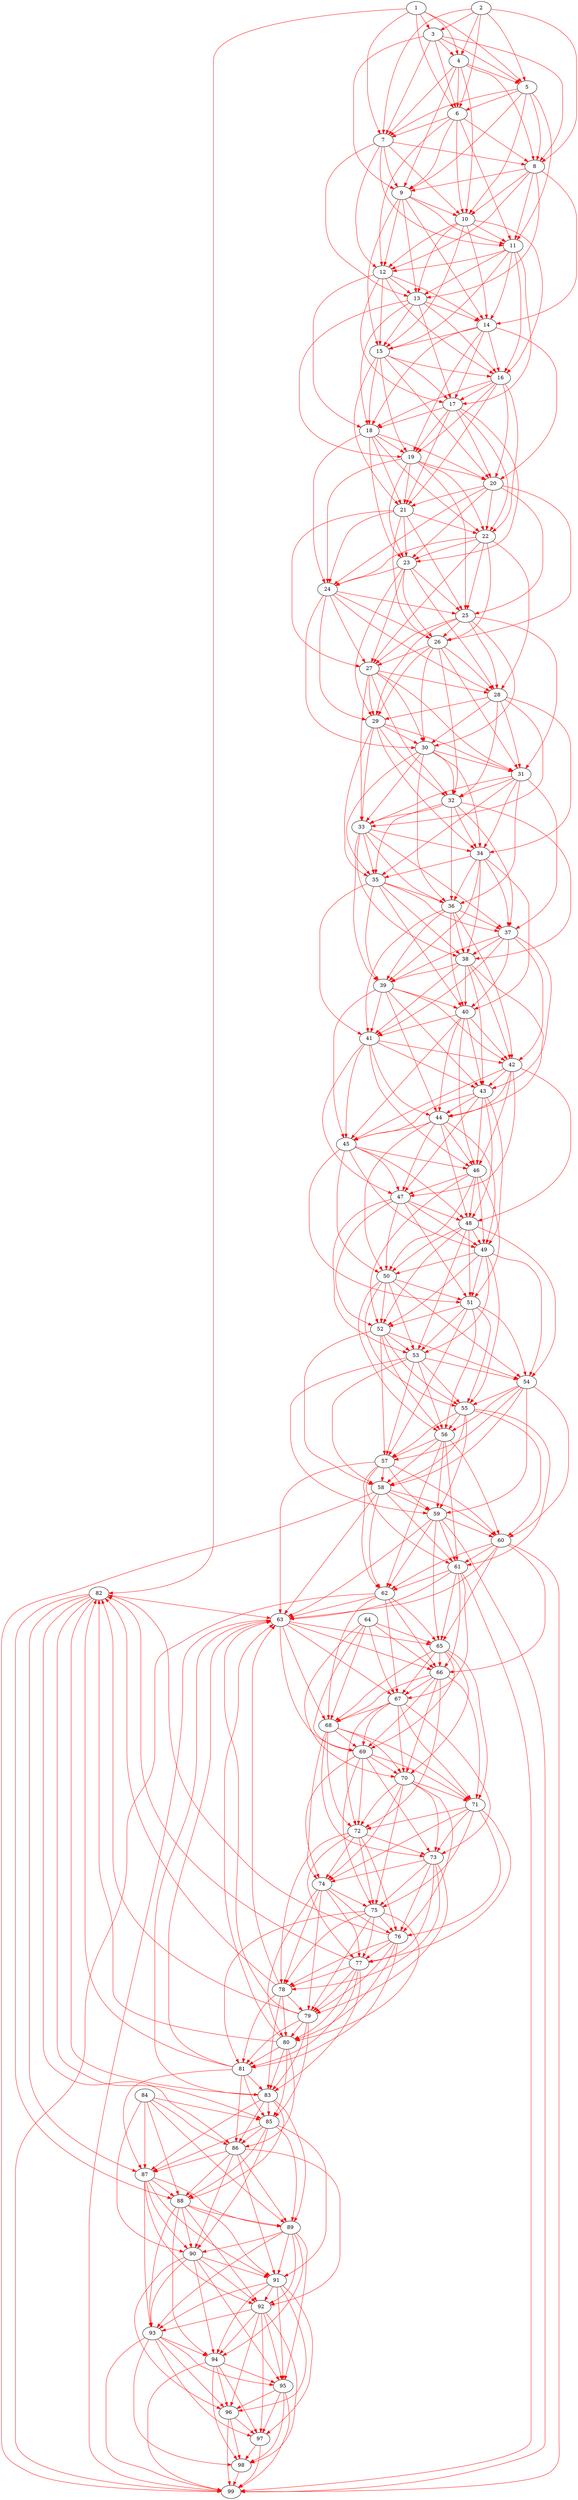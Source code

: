 digraph g {
edge [color = red]
  1 -> 82
  1 -> 3
  1 -> 4
  1 -> 5
  1 -> 6
  1 -> 7
  2 -> 3
  2 -> 4
  2 -> 5
  2 -> 6
  2 -> 7
  2 -> 8
  3 -> 4
  3 -> 5
  3 -> 6
  3 -> 7
  3 -> 8
  3 -> 9
  4 -> 5
  4 -> 6
  4 -> 7
  4 -> 8
  4 -> 9
  4 -> 10
  5 -> 6
  5 -> 7
  5 -> 8
  5 -> 9
  5 -> 10
  5 -> 11
  6 -> 7
  6 -> 8
  6 -> 9
  6 -> 10
  6 -> 11
  6 -> 12
  7 -> 8
  7 -> 9
  7 -> 10
  7 -> 11
  7 -> 12
  7 -> 13
  8 -> 9
  8 -> 10
  8 -> 11
  8 -> 12
  8 -> 13
  8 -> 14
  9 -> 10
  9 -> 11
  9 -> 12
  9 -> 13
  9 -> 14
  9 -> 15
  10 -> 11
  10 -> 12
  10 -> 13
  10 -> 14
  10 -> 15
  10 -> 16
  11 -> 12
  11 -> 13
  11 -> 14
  11 -> 15
  11 -> 16
  11 -> 17
  12 -> 13
  12 -> 14
  12 -> 15
  12 -> 16
  12 -> 17
  12 -> 18
  13 -> 14
  13 -> 15
  13 -> 16
  13 -> 17
  13 -> 18
  13 -> 19
  14 -> 15
  14 -> 16
  14 -> 17
  14 -> 18
  14 -> 19
  14 -> 20
  15 -> 16
  15 -> 17
  15 -> 18
  15 -> 19
  15 -> 20
  15 -> 21
  16 -> 17
  16 -> 18
  16 -> 19
  16 -> 20
  16 -> 21
  16 -> 22
  17 -> 18
  17 -> 19
  17 -> 20
  17 -> 21
  17 -> 22
  17 -> 23
  18 -> 19
  18 -> 20
  18 -> 21
  18 -> 22
  18 -> 23
  18 -> 24
  19 -> 20
  19 -> 21
  19 -> 22
  19 -> 23
  19 -> 24
  19 -> 25
  20 -> 21
  20 -> 22
  20 -> 23
  20 -> 24
  20 -> 25
  20 -> 26
  21 -> 22
  21 -> 23
  21 -> 24
  21 -> 25
  21 -> 26
  21 -> 27
  22 -> 23
  22 -> 24
  22 -> 25
  22 -> 26
  22 -> 27
  22 -> 28
  23 -> 24
  23 -> 25
  23 -> 26
  23 -> 27
  23 -> 28
  23 -> 29
  24 -> 25
  24 -> 26
  24 -> 27
  24 -> 28
  24 -> 29
  24 -> 30
  25 -> 26
  25 -> 27
  25 -> 28
  25 -> 29
  25 -> 30
  25 -> 31
  26 -> 27
  26 -> 28
  26 -> 29
  26 -> 30
  26 -> 31
  26 -> 32
  27 -> 28
  27 -> 29
  27 -> 30
  27 -> 31
  27 -> 32
  27 -> 33
  28 -> 29
  28 -> 30
  28 -> 31
  28 -> 32
  28 -> 33
  28 -> 34
  29 -> 30
  29 -> 31
  29 -> 32
  29 -> 33
  29 -> 34
  29 -> 35
  30 -> 31
  30 -> 32
  30 -> 33
  30 -> 34
  30 -> 35
  30 -> 36
  31 -> 32
  31 -> 33
  31 -> 34
  31 -> 35
  31 -> 36
  31 -> 37
  32 -> 33
  32 -> 34
  32 -> 35
  32 -> 36
  32 -> 37
  32 -> 38
  33 -> 34
  33 -> 35
  33 -> 36
  33 -> 37
  33 -> 38
  33 -> 39
  34 -> 35
  34 -> 36
  34 -> 37
  34 -> 38
  34 -> 39
  34 -> 40
  35 -> 36
  35 -> 37
  35 -> 38
  35 -> 39
  35 -> 40
  35 -> 41
  36 -> 37
  36 -> 38
  36 -> 39
  36 -> 40
  36 -> 41
  36 -> 42
  37 -> 38
  37 -> 39
  37 -> 40
  37 -> 41
  37 -> 42
  37 -> 43
  38 -> 39
  38 -> 40
  38 -> 41
  38 -> 42
  38 -> 43
  38 -> 44
  39 -> 40
  39 -> 41
  39 -> 42
  39 -> 43
  39 -> 44
  39 -> 45
  40 -> 41
  40 -> 42
  40 -> 43
  40 -> 44
  40 -> 45
  40 -> 46
  41 -> 42
  41 -> 43
  41 -> 44
  41 -> 45
  41 -> 46
  41 -> 47
  42 -> 43
  42 -> 44
  42 -> 45
  42 -> 46
  42 -> 47
  42 -> 48
  43 -> 44
  43 -> 45
  43 -> 46
  43 -> 47
  43 -> 48
  43 -> 49
  44 -> 45
  44 -> 46
  44 -> 47
  44 -> 48
  44 -> 49
  44 -> 50
  45 -> 46
  45 -> 47
  45 -> 48
  45 -> 49
  45 -> 50
  45 -> 51
  46 -> 47
  46 -> 48
  46 -> 49
  46 -> 50
  46 -> 51
  46 -> 52
  47 -> 48
  47 -> 49
  47 -> 50
  47 -> 51
  47 -> 52
  47 -> 53
  48 -> 49
  48 -> 50
  48 -> 51
  48 -> 52
  48 -> 53
  48 -> 54
  49 -> 50
  49 -> 51
  49 -> 52
  49 -> 53
  49 -> 54
  49 -> 55
  50 -> 51
  50 -> 52
  50 -> 53
  50 -> 54
  50 -> 55
  50 -> 56
  51 -> 52
  51 -> 53
  51 -> 54
  51 -> 55
  51 -> 56
  51 -> 57
  52 -> 53
  52 -> 54
  52 -> 55
  52 -> 56
  52 -> 57
  52 -> 58
  53 -> 54
  53 -> 55
  53 -> 56
  53 -> 57
  53 -> 58
  53 -> 59
  54 -> 55
  54 -> 56
  54 -> 57
  54 -> 58
  54 -> 59
  54 -> 60
  55 -> 56
  55 -> 57
  55 -> 58
  55 -> 59
  55 -> 60
  55 -> 61
  56 -> 57
  56 -> 58
  56 -> 59
  56 -> 60
  56 -> 61
  56 -> 62
  57 -> 58
  57 -> 59
  57 -> 60
  57 -> 61
  57 -> 62
  57 -> 63
  58 -> 59
  58 -> 60
  58 -> 61
  58 -> 62
  58 -> 63
  58 -> 99
  59 -> 60
  59 -> 61
  59 -> 62
  59 -> 63
  59 -> 99
  59 -> 65
  60 -> 61
  60 -> 62
  60 -> 63
  60 -> 99
  60 -> 65
  60 -> 66
  61 -> 62
  61 -> 63
  61 -> 99
  61 -> 65
  61 -> 66
  61 -> 67
  62 -> 63
  62 -> 99
  62 -> 65
  62 -> 66
  62 -> 67
  62 -> 68
  63 -> 99
  63 -> 65
  63 -> 66
  63 -> 67
  63 -> 68
  63 -> 69
  64 -> 65
  64 -> 66
  64 -> 67
  64 -> 68
  64 -> 69
  64 -> 70
  65 -> 66
  65 -> 67
  65 -> 68
  65 -> 69
  65 -> 70
  65 -> 71
  66 -> 67
  66 -> 68
  66 -> 69
  66 -> 70
  66 -> 71
  66 -> 72
  67 -> 68
  67 -> 69
  67 -> 70
  67 -> 71
  67 -> 72
  67 -> 73
  68 -> 69
  68 -> 70
  68 -> 71
  68 -> 72
  68 -> 73
  68 -> 74
  69 -> 70
  69 -> 71
  69 -> 72
  69 -> 73
  69 -> 74
  69 -> 75
  70 -> 71
  70 -> 72
  70 -> 73
  70 -> 74
  70 -> 75
  70 -> 76
  71 -> 72
  71 -> 73
  71 -> 74
  71 -> 75
  71 -> 76
  71 -> 77
  72 -> 73
  72 -> 74
  72 -> 75
  72 -> 76
  72 -> 77
  72 -> 78
  73 -> 74
  73 -> 75
  73 -> 76
  73 -> 77
  73 -> 78
  73 -> 79
  74 -> 75
  74 -> 76
  74 -> 77
  74 -> 78
  74 -> 79
  74 -> 80
  75 -> 76
  75 -> 77
  75 -> 78
  75 -> 79
  75 -> 80
  75 -> 81
  76 -> 77
  76 -> 78
  76 -> 79
  76 -> 80
  76 -> 81
  76 -> 82
  77 -> 78
  77 -> 79
  77 -> 80
  77 -> 81
  77 -> 82
  77 -> 83
  78 -> 79
  78 -> 80
  78 -> 81
  78 -> 82
  78 -> 83
  78 -> 63
  79 -> 80
  79 -> 81
  79 -> 82
  79 -> 83
  79 -> 63
  79 -> 85
  80 -> 81
  80 -> 82
  80 -> 83
  80 -> 63
  80 -> 85
  80 -> 86
  81 -> 82
  81 -> 83
  81 -> 63
  81 -> 85
  81 -> 86
  81 -> 87
  82 -> 83
  82 -> 63
  82 -> 85
  82 -> 86
  82 -> 87
  82 -> 88
  83 -> 63
  83 -> 85
  83 -> 86
  83 -> 87
  83 -> 88
  83 -> 89
  84 -> 85
  84 -> 86
  84 -> 87
  84 -> 88
  84 -> 89
  84 -> 90
  85 -> 86
  85 -> 87
  85 -> 88
  85 -> 89
  85 -> 90
  85 -> 91
  86 -> 87
  86 -> 88
  86 -> 89
  86 -> 90
  86 -> 91
  86 -> 92
  87 -> 88
  87 -> 89
  87 -> 90
  87 -> 91
  87 -> 92
  87 -> 93
  88 -> 89
  88 -> 90
  88 -> 91
  88 -> 92
  88 -> 93
  88 -> 94
  89 -> 90
  89 -> 91
  89 -> 92
  89 -> 93
  89 -> 94
  89 -> 95
  90 -> 91
  90 -> 92
  90 -> 93
  90 -> 94
  90 -> 95
  90 -> 96
  91 -> 92
  91 -> 93
  91 -> 94
  91 -> 95
  91 -> 96
  91 -> 97
  92 -> 93
  92 -> 94
  92 -> 95
  92 -> 96
  92 -> 97
  92 -> 98
  93 -> 94
  93 -> 95
  93 -> 96
  93 -> 97
  93 -> 98
  93 -> 99
  94 -> 95
  94 -> 96
  94 -> 97
  94 -> 98
  94 -> 99
  95 -> 96
  95 -> 97
  95 -> 98
  95 -> 99
  96 -> 97
  96 -> 98
  96 -> 99
  97 -> 98
  97 -> 99
  98 -> 99
}